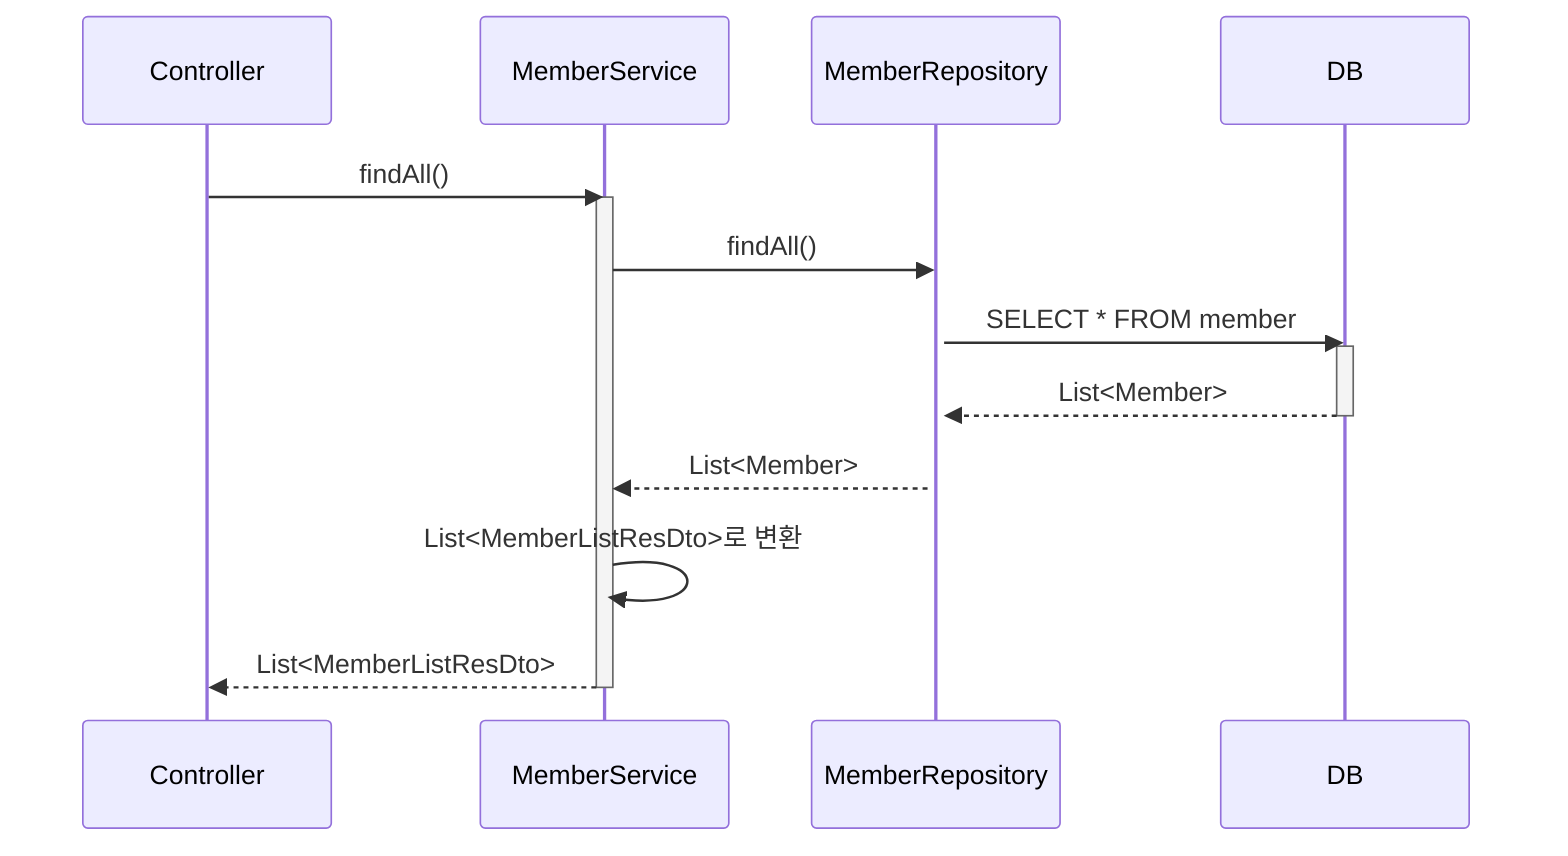 sequenceDiagram
    participant Controller
    participant MemberService
    participant MemberRepository
    participant DB

    Controller->>MemberService: findAll()
    activate MemberService

    MemberService->>MemberRepository: findAll()
    activate MemberRepository

    MemberRepository->>DB: SELECT * FROM member
    activate DB

    DB-->>MemberRepository: List<Member>
    deactivate DB

    MemberRepository-->>MemberService: List<Member>
    MemberService->>MemberService: List<MemberListResDto>로 변환

    MemberService-->>Controller: List<MemberListResDto>
    deactivate MemberService